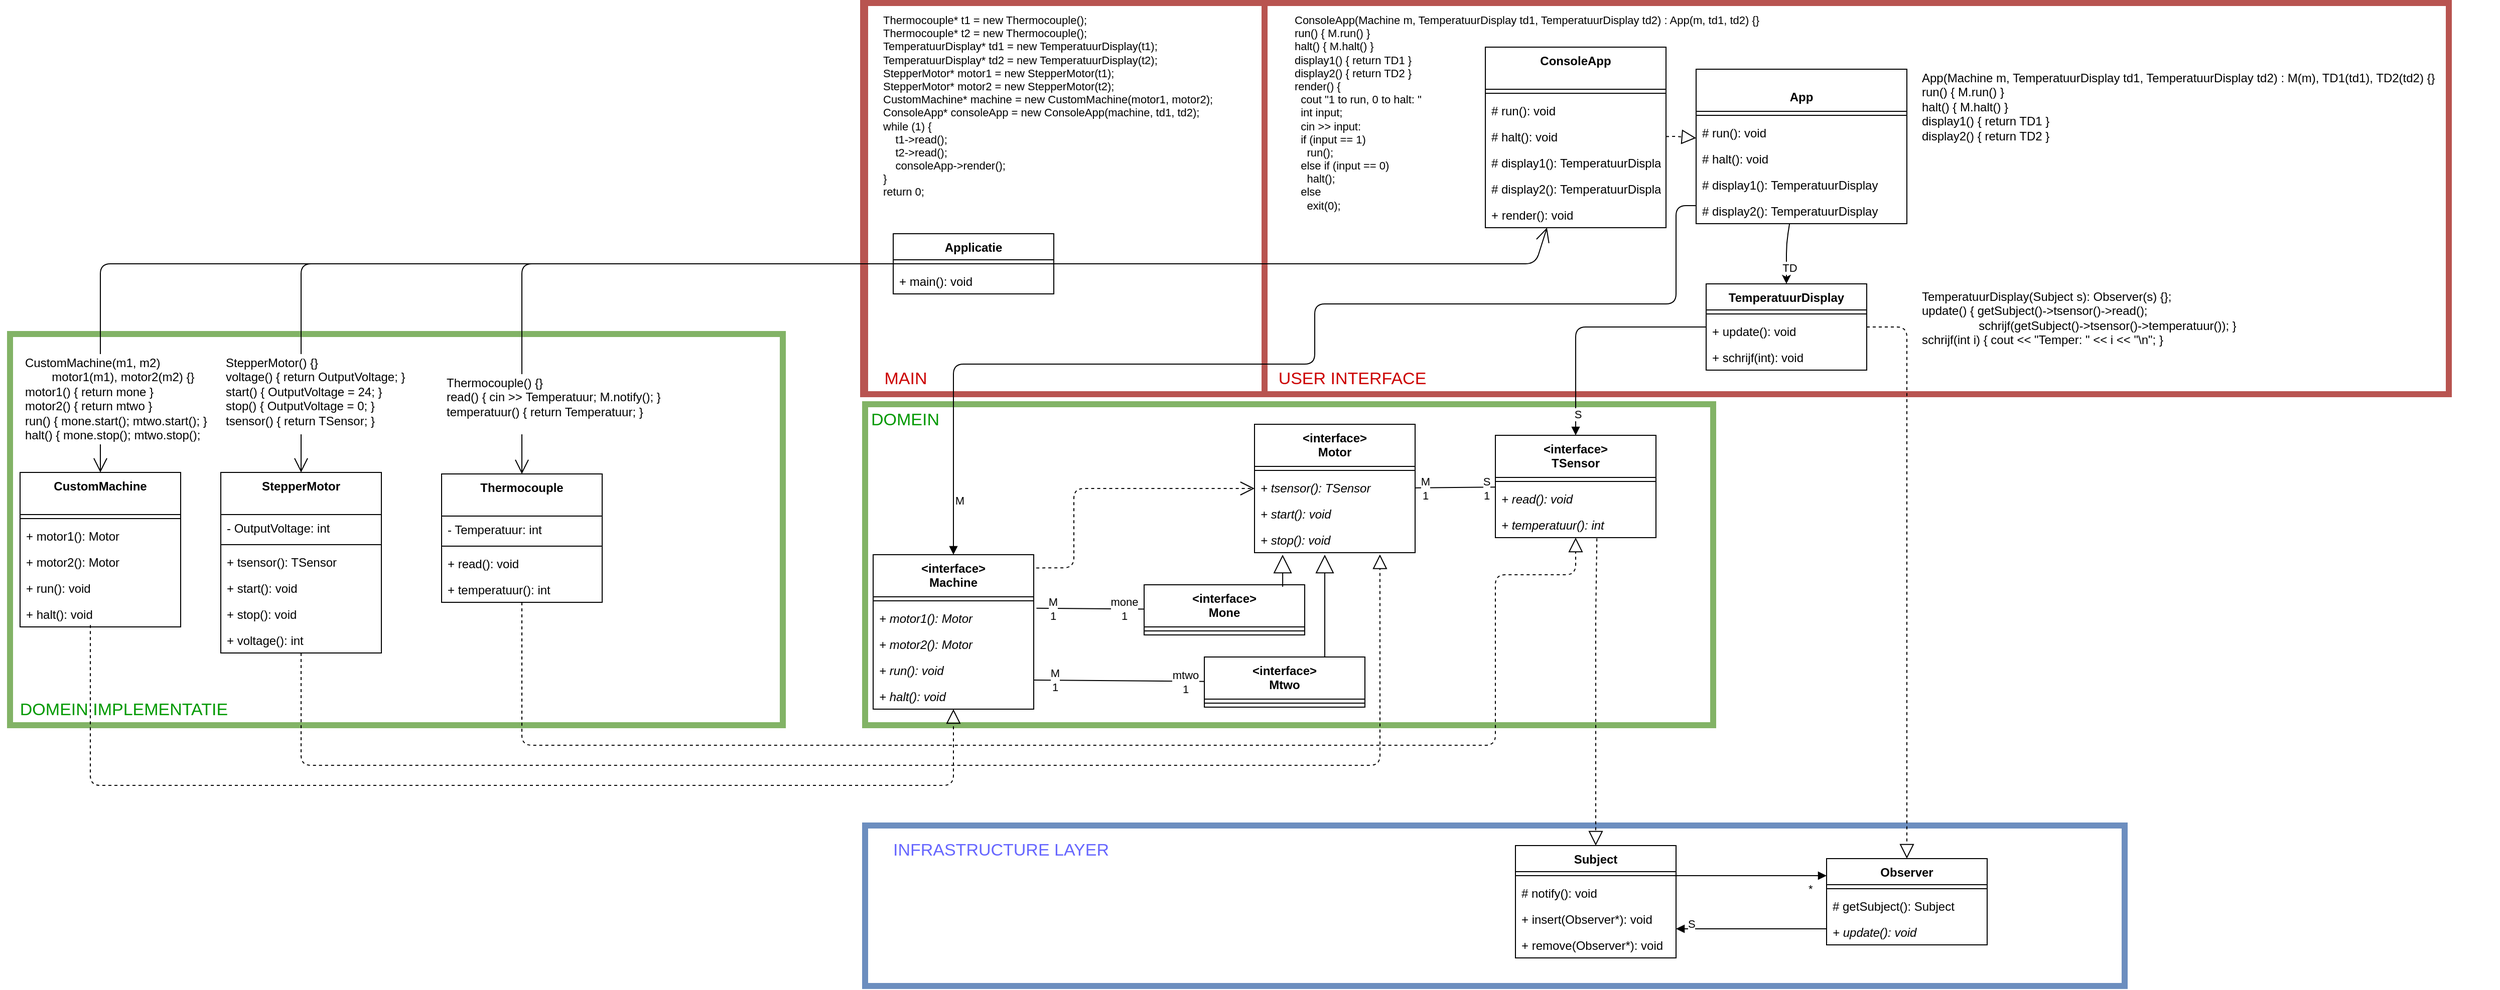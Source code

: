 <mxfile>
    <diagram id="c66UH4cIgb8N5KDXpZrv" name="Page-1">
        <mxGraphModel dx="3672" dy="1966" grid="1" gridSize="10" guides="1" tooltips="1" connect="1" arrows="1" fold="1" page="1" pageScale="1" pageWidth="850" pageHeight="1100" math="0" shadow="0">
            <root>
                <mxCell id="0"/>
                <mxCell id="1" parent="0"/>
                <mxCell id="72" value="" style="rounded=0;whiteSpace=wrap;html=1;startSize=42;strokeWidth=6;strokeColor=none;" parent="1" vertex="1">
                    <mxGeometry x="-860" y="-100" width="2440" height="980" as="geometry"/>
                </mxCell>
                <mxCell id="71" value="" style="rounded=0;whiteSpace=wrap;html=1;startSize=42;fillColor=none;strokeColor=#b85450;strokeWidth=6;" parent="1" vertex="1">
                    <mxGeometry x="2" y="-100" width="1578" height="390" as="geometry"/>
                </mxCell>
                <mxCell id="179" value="" style="rounded=0;whiteSpace=wrap;html=1;startSize=42;fillColor=none;strokeColor=#b85450;strokeWidth=6;" parent="1" vertex="1">
                    <mxGeometry y="-100" width="400" height="390" as="geometry"/>
                </mxCell>
                <mxCell id="161" value="&lt;p style=&quot;font-size: 11px&quot;&gt;&lt;font style=&quot;font-size: 11px&quot;&gt;ConsoleApp(Machine m, TemperatuurDisplay td1, TemperatuurDisplay td2) : App(m, td1, td2) {}&lt;br&gt;&lt;/font&gt;&lt;font style=&quot;font-size: 11px&quot;&gt;run() { M.run() }&lt;br&gt;&lt;/font&gt;&lt;font style=&quot;font-size: 11px&quot;&gt;halt() { M.halt() }&lt;br&gt;&lt;/font&gt;&lt;font style=&quot;font-size: 11px&quot;&gt;display1() { return TD1 }&lt;br&gt;&lt;/font&gt;&lt;font style=&quot;font-size: 11px&quot;&gt;display2() { return TD2 }&lt;br&gt;&lt;/font&gt;&lt;font style=&quot;font-size: 11px&quot;&gt;render() {&lt;br&gt;&lt;/font&gt;&lt;font style=&quot;font-size: 11px&quot;&gt;&amp;nbsp; cout &quot;1 to run, 0 to halt: &quot;&lt;br&gt;&lt;/font&gt;&lt;font style=&quot;font-size: 11px&quot;&gt;&amp;nbsp; int input;&lt;br&gt;&lt;/font&gt;&lt;font style=&quot;font-size: 11px&quot;&gt;&amp;nbsp; cin &amp;gt;&amp;gt; input:&lt;/font&gt;&lt;br&gt;&lt;font style=&quot;font-size: 11px&quot;&gt;&amp;nbsp; if (input == 1)&lt;/font&gt;&lt;br&gt;&lt;font style=&quot;font-size: 11px&quot;&gt;&amp;nbsp; &amp;nbsp; run();&lt;/font&gt;&lt;br&gt;&lt;font style=&quot;font-size: 11px&quot;&gt;&amp;nbsp; else if (input == 0)&lt;/font&gt;&lt;br&gt;&lt;font style=&quot;font-size: 11px&quot;&gt;&amp;nbsp; &amp;nbsp; halt();&lt;/font&gt;&lt;br&gt;&lt;font style=&quot;font-size: 11px&quot;&gt;&amp;nbsp; else&lt;/font&gt;&lt;br&gt;&lt;font style=&quot;font-size: 11px&quot;&gt;&amp;nbsp; &amp;nbsp; exit(0);&lt;/font&gt;&lt;/p&gt;&lt;p style=&quot;font-size: 11px&quot;&gt;&lt;font style=&quot;font-size: 11px&quot;&gt;&lt;br&gt;&lt;/font&gt;&lt;/p&gt;" style="text;html=1;strokeColor=none;fillColor=none;spacing=5;spacingTop=-20;whiteSpace=wrap;overflow=hidden;rounded=0;startSize=42;align=left;" parent="1" vertex="1">
                    <mxGeometry x="425" y="-90" width="570" height="244" as="geometry"/>
                </mxCell>
                <mxCell id="69" value="" style="rounded=0;whiteSpace=wrap;html=1;startSize=42;fillColor=none;strokeColor=#6c8ebf;strokeWidth=6;" parent="1" vertex="1">
                    <mxGeometry x="2" y="720" width="1255" height="160" as="geometry"/>
                </mxCell>
                <mxCell id="70" value="" style="rounded=0;whiteSpace=wrap;html=1;startSize=42;fillColor=none;strokeColor=#82b366;strokeWidth=6;" parent="1" vertex="1">
                    <mxGeometry x="2" y="300" width="845" height="320" as="geometry"/>
                </mxCell>
                <mxCell id="2" value="&lt;interface&gt;&#10;Motor" style="swimlane;fontStyle=1;align=center;verticalAlign=top;childLayout=stackLayout;horizontal=1;startSize=42;horizontalStack=0;resizeParent=1;resizeParentMax=0;resizeLast=0;collapsible=1;marginBottom=0;" parent="1" vertex="1">
                    <mxGeometry x="390" y="320" width="160" height="128" as="geometry"/>
                </mxCell>
                <mxCell id="4" value="" style="line;strokeWidth=1;fillColor=none;align=left;verticalAlign=middle;spacingTop=-1;spacingLeft=3;spacingRight=3;rotatable=0;labelPosition=right;points=[];portConstraint=eastwest;" parent="2" vertex="1">
                    <mxGeometry y="42" width="160" height="8" as="geometry"/>
                </mxCell>
                <mxCell id="5" value="+ tsensor(): TSensor" style="text;strokeColor=none;fillColor=none;align=left;verticalAlign=top;spacingLeft=4;spacingRight=4;overflow=hidden;rotatable=0;points=[[0,0.5],[1,0.5]];portConstraint=eastwest;fontStyle=2" parent="2" vertex="1">
                    <mxGeometry y="50" width="160" height="26" as="geometry"/>
                </mxCell>
                <mxCell id="7" value="+ start(): void" style="text;strokeColor=none;fillColor=none;align=left;verticalAlign=top;spacingLeft=4;spacingRight=4;overflow=hidden;rotatable=0;points=[[0,0.5],[1,0.5]];portConstraint=eastwest;fontStyle=2" parent="2" vertex="1">
                    <mxGeometry y="76" width="160" height="26" as="geometry"/>
                </mxCell>
                <mxCell id="8" value="+ stop(): void" style="text;strokeColor=none;fillColor=none;align=left;verticalAlign=top;spacingLeft=4;spacingRight=4;overflow=hidden;rotatable=0;points=[[0,0.5],[1,0.5]];portConstraint=eastwest;fontStyle=2" parent="2" vertex="1">
                    <mxGeometry y="102" width="160" height="26" as="geometry"/>
                </mxCell>
                <mxCell id="10" value="&lt;interface&gt;&#10;Mone" style="swimlane;fontStyle=1;align=center;verticalAlign=top;childLayout=stackLayout;horizontal=1;startSize=42;horizontalStack=0;resizeParent=1;resizeParentMax=0;resizeLast=0;collapsible=1;marginBottom=0;" parent="1" vertex="1">
                    <mxGeometry x="280" y="480" width="160" height="50" as="geometry"/>
                </mxCell>
                <mxCell id="11" value="" style="line;strokeWidth=1;fillColor=none;align=left;verticalAlign=middle;spacingTop=-1;spacingLeft=3;spacingRight=3;rotatable=0;labelPosition=right;points=[];portConstraint=eastwest;" parent="10" vertex="1">
                    <mxGeometry y="42" width="160" height="8" as="geometry"/>
                </mxCell>
                <mxCell id="15" value="&lt;interface&gt;&#10;Mtwo" style="swimlane;fontStyle=1;align=center;verticalAlign=top;childLayout=stackLayout;horizontal=1;startSize=42;horizontalStack=0;resizeParent=1;resizeParentMax=0;resizeLast=0;collapsible=1;marginBottom=0;" parent="1" vertex="1">
                    <mxGeometry x="340" y="552" width="160" height="50" as="geometry"/>
                </mxCell>
                <mxCell id="16" value="" style="line;strokeWidth=1;fillColor=none;align=left;verticalAlign=middle;spacingTop=-1;spacingLeft=3;spacingRight=3;rotatable=0;labelPosition=right;points=[];portConstraint=eastwest;" parent="15" vertex="1">
                    <mxGeometry y="42" width="160" height="8" as="geometry"/>
                </mxCell>
                <mxCell id="20" value="" style="endArrow=block;endSize=16;endFill=0;html=1;exitX=0.863;exitY=0.04;exitDx=0;exitDy=0;exitPerimeter=0;" parent="1" source="10" edge="1">
                    <mxGeometry width="160" relative="1" as="geometry">
                        <mxPoint x="100" y="630" as="sourcePoint"/>
                        <mxPoint x="418" y="450" as="targetPoint"/>
                    </mxGeometry>
                </mxCell>
                <mxCell id="21" value="" style="endArrow=block;endSize=16;endFill=0;html=1;exitX=0.75;exitY=0;exitDx=0;exitDy=0;" parent="1" source="15" edge="1">
                    <mxGeometry width="160" relative="1" as="geometry">
                        <mxPoint x="349.569" y="490" as="sourcePoint"/>
                        <mxPoint x="460" y="450" as="targetPoint"/>
                    </mxGeometry>
                </mxCell>
                <mxCell id="27" value="&lt;interface&gt;&#10;Machine" style="swimlane;fontStyle=1;align=center;verticalAlign=top;childLayout=stackLayout;horizontal=1;startSize=42;horizontalStack=0;resizeParent=1;resizeParentMax=0;resizeLast=0;collapsible=1;marginBottom=0;" parent="1" vertex="1">
                    <mxGeometry x="10" y="450" width="160" height="154" as="geometry"/>
                </mxCell>
                <mxCell id="28" value="" style="line;strokeWidth=1;fillColor=none;align=left;verticalAlign=middle;spacingTop=-1;spacingLeft=3;spacingRight=3;rotatable=0;labelPosition=right;points=[];portConstraint=eastwest;" parent="27" vertex="1">
                    <mxGeometry y="42" width="160" height="8" as="geometry"/>
                </mxCell>
                <mxCell id="29" value="+ motor1(): Motor" style="text;strokeColor=none;fillColor=none;align=left;verticalAlign=top;spacingLeft=4;spacingRight=4;overflow=hidden;rotatable=0;points=[[0,0.5],[1,0.5]];portConstraint=eastwest;fontStyle=2" parent="27" vertex="1">
                    <mxGeometry y="50" width="160" height="26" as="geometry"/>
                </mxCell>
                <mxCell id="30" value="+ motor2(): Motor" style="text;strokeColor=none;fillColor=none;align=left;verticalAlign=top;spacingLeft=4;spacingRight=4;overflow=hidden;rotatable=0;points=[[0,0.5],[1,0.5]];portConstraint=eastwest;fontStyle=2" parent="27" vertex="1">
                    <mxGeometry y="76" width="160" height="26" as="geometry"/>
                </mxCell>
                <mxCell id="32" value="+ run(): void" style="text;strokeColor=none;fillColor=none;align=left;verticalAlign=top;spacingLeft=4;spacingRight=4;overflow=hidden;rotatable=0;points=[[0,0.5],[1,0.5]];portConstraint=eastwest;fontStyle=2" parent="27" vertex="1">
                    <mxGeometry y="102" width="160" height="26" as="geometry"/>
                </mxCell>
                <mxCell id="31" value="+ halt(): void" style="text;strokeColor=none;fillColor=none;align=left;verticalAlign=top;spacingLeft=4;spacingRight=4;overflow=hidden;rotatable=0;points=[[0,0.5],[1,0.5]];portConstraint=eastwest;fontStyle=2" parent="27" vertex="1">
                    <mxGeometry y="128" width="160" height="26" as="geometry"/>
                </mxCell>
                <mxCell id="33" value="&lt;interface&gt;&#10;TSensor" style="swimlane;fontStyle=1;align=center;verticalAlign=top;childLayout=stackLayout;horizontal=1;startSize=42;horizontalStack=0;resizeParent=1;resizeParentMax=0;resizeLast=0;collapsible=1;marginBottom=0;" parent="1" vertex="1">
                    <mxGeometry x="630" y="331" width="160" height="102" as="geometry"/>
                </mxCell>
                <mxCell id="34" value="" style="line;strokeWidth=1;fillColor=none;align=left;verticalAlign=middle;spacingTop=-1;spacingLeft=3;spacingRight=3;rotatable=0;labelPosition=right;points=[];portConstraint=eastwest;" parent="33" vertex="1">
                    <mxGeometry y="42" width="160" height="8" as="geometry"/>
                </mxCell>
                <mxCell id="35" value="+ read(): void" style="text;strokeColor=none;fillColor=none;align=left;verticalAlign=top;spacingLeft=4;spacingRight=4;overflow=hidden;rotatable=0;points=[[0,0.5],[1,0.5]];portConstraint=eastwest;fontStyle=2" parent="33" vertex="1">
                    <mxGeometry y="50" width="160" height="26" as="geometry"/>
                </mxCell>
                <mxCell id="36" value="+ temperatuur(): int" style="text;strokeColor=none;fillColor=none;align=left;verticalAlign=top;spacingLeft=4;spacingRight=4;overflow=hidden;rotatable=0;points=[[0,0.5],[1,0.5]];portConstraint=eastwest;fontStyle=2" parent="33" vertex="1">
                    <mxGeometry y="76" width="160" height="26" as="geometry"/>
                </mxCell>
                <mxCell id="39" value="" style="endArrow=open;endSize=12;dashed=1;html=1;exitX=1.016;exitY=0.086;exitDx=0;exitDy=0;exitPerimeter=0;" parent="1" source="27" target="2" edge="1">
                    <mxGeometry width="160" relative="1" as="geometry">
                        <mxPoint x="-20" y="710" as="sourcePoint"/>
                        <mxPoint x="140" y="710" as="targetPoint"/>
                        <Array as="points">
                            <mxPoint x="210" y="463"/>
                            <mxPoint x="210" y="384"/>
                            <mxPoint x="300" y="384"/>
                        </Array>
                    </mxGeometry>
                </mxCell>
                <mxCell id="45" value="" style="endArrow=none;html=1;startSize=42;entryX=1.017;entryY=0.129;entryDx=0;entryDy=0;entryPerimeter=0;" parent="1" source="10" target="29" edge="1">
                    <mxGeometry width="50" height="50" relative="1" as="geometry">
                        <mxPoint x="220" y="770" as="sourcePoint"/>
                        <mxPoint x="270" y="720" as="targetPoint"/>
                    </mxGeometry>
                </mxCell>
                <mxCell id="50" value="M&lt;br&gt;1" style="edgeLabel;html=1;align=center;verticalAlign=middle;resizable=0;points=[];" parent="45" vertex="1" connectable="0">
                    <mxGeometry x="0.695" relative="1" as="geometry">
                        <mxPoint as="offset"/>
                    </mxGeometry>
                </mxCell>
                <mxCell id="51" value="mone&lt;br&gt;1" style="edgeLabel;html=1;align=center;verticalAlign=middle;resizable=0;points=[];" parent="45" vertex="1" connectable="0">
                    <mxGeometry x="-0.835" relative="1" as="geometry">
                        <mxPoint x="-11" as="offset"/>
                    </mxGeometry>
                </mxCell>
                <mxCell id="47" value="" style="endArrow=none;html=1;startSize=42;entryX=1.001;entryY=0.885;entryDx=0;entryDy=0;entryPerimeter=0;" parent="1" source="15" target="32" edge="1">
                    <mxGeometry width="50" height="50" relative="1" as="geometry">
                        <mxPoint x="280" y="580.003" as="sourcePoint"/>
                        <mxPoint x="200" y="587.337" as="targetPoint"/>
                    </mxGeometry>
                </mxCell>
                <mxCell id="48" value="M&lt;br&gt;1" style="edgeLabel;html=1;align=center;verticalAlign=middle;resizable=0;points=[];" parent="47" vertex="1" connectable="0">
                    <mxGeometry x="0.76" y="2" relative="1" as="geometry">
                        <mxPoint y="-2" as="offset"/>
                    </mxGeometry>
                </mxCell>
                <mxCell id="49" value="mtwo&lt;br&gt;1" style="edgeLabel;html=1;align=center;verticalAlign=middle;resizable=0;points=[];" parent="47" vertex="1" connectable="0">
                    <mxGeometry x="-0.779" y="1" relative="1" as="geometry">
                        <mxPoint as="offset"/>
                    </mxGeometry>
                </mxCell>
                <mxCell id="52" value="" style="endArrow=none;html=1;startSize=42;" parent="1" source="33" target="2" edge="1">
                    <mxGeometry width="50" height="50" relative="1" as="geometry">
                        <mxPoint x="779.84" y="527.729" as="sourcePoint"/>
                        <mxPoint x="560.0" y="526.27" as="targetPoint"/>
                    </mxGeometry>
                </mxCell>
                <mxCell id="53" value="M&lt;br&gt;1" style="edgeLabel;html=1;align=center;verticalAlign=middle;resizable=0;points=[];" parent="52" vertex="1" connectable="0">
                    <mxGeometry x="0.76" y="2" relative="1" as="geometry">
                        <mxPoint y="-2" as="offset"/>
                    </mxGeometry>
                </mxCell>
                <mxCell id="54" value="S&lt;br&gt;1" style="edgeLabel;html=1;align=center;verticalAlign=middle;resizable=0;points=[];" parent="52" vertex="1" connectable="0">
                    <mxGeometry x="-0.779" y="1" relative="1" as="geometry">
                        <mxPoint as="offset"/>
                    </mxGeometry>
                </mxCell>
                <mxCell id="55" value="Observer" style="swimlane;fontStyle=1;align=center;verticalAlign=top;childLayout=stackLayout;horizontal=1;startSize=26;horizontalStack=0;resizeParent=1;resizeParentMax=0;resizeLast=0;collapsible=1;marginBottom=0;" parent="1" vertex="1">
                    <mxGeometry x="960" y="753" width="160" height="86" as="geometry"/>
                </mxCell>
                <mxCell id="56" value="" style="line;strokeWidth=1;fillColor=none;align=left;verticalAlign=middle;spacingTop=-1;spacingLeft=3;spacingRight=3;rotatable=0;labelPosition=right;points=[];portConstraint=eastwest;" parent="55" vertex="1">
                    <mxGeometry y="26" width="160" height="8" as="geometry"/>
                </mxCell>
                <mxCell id="57" value="# getSubject(): Subject" style="text;strokeColor=none;fillColor=none;align=left;verticalAlign=top;spacingLeft=4;spacingRight=4;overflow=hidden;rotatable=0;points=[[0,0.5],[1,0.5]];portConstraint=eastwest;" parent="55" vertex="1">
                    <mxGeometry y="34" width="160" height="26" as="geometry"/>
                </mxCell>
                <mxCell id="58" value="+ update(): void" style="text;strokeColor=none;fillColor=none;align=left;verticalAlign=top;spacingLeft=4;spacingRight=4;overflow=hidden;rotatable=0;points=[[0,0.5],[1,0.5]];portConstraint=eastwest;fontStyle=2" parent="55" vertex="1">
                    <mxGeometry y="60" width="160" height="26" as="geometry"/>
                </mxCell>
                <mxCell id="60" value="Subject" style="swimlane;fontStyle=1;align=center;verticalAlign=top;childLayout=stackLayout;horizontal=1;startSize=26;horizontalStack=0;resizeParent=1;resizeParentMax=0;resizeLast=0;collapsible=1;marginBottom=0;" parent="1" vertex="1">
                    <mxGeometry x="650" y="740" width="160" height="112" as="geometry"/>
                </mxCell>
                <mxCell id="61" value="" style="line;strokeWidth=1;fillColor=none;align=left;verticalAlign=middle;spacingTop=-1;spacingLeft=3;spacingRight=3;rotatable=0;labelPosition=right;points=[];portConstraint=eastwest;" parent="60" vertex="1">
                    <mxGeometry y="26" width="160" height="8" as="geometry"/>
                </mxCell>
                <mxCell id="62" value="# notify(): void" style="text;strokeColor=none;fillColor=none;align=left;verticalAlign=top;spacingLeft=4;spacingRight=4;overflow=hidden;rotatable=0;points=[[0,0.5],[1,0.5]];portConstraint=eastwest;" parent="60" vertex="1">
                    <mxGeometry y="34" width="160" height="26" as="geometry"/>
                </mxCell>
                <mxCell id="63" value="+ insert(Observer*): void" style="text;strokeColor=none;fillColor=none;align=left;verticalAlign=top;spacingLeft=4;spacingRight=4;overflow=hidden;rotatable=0;points=[[0,0.5],[1,0.5]];portConstraint=eastwest;" parent="60" vertex="1">
                    <mxGeometry y="60" width="160" height="26" as="geometry"/>
                </mxCell>
                <mxCell id="64" value="+ remove(Observer*): void" style="text;strokeColor=none;fillColor=none;align=left;verticalAlign=top;spacingLeft=4;spacingRight=4;overflow=hidden;rotatable=0;points=[[0,0.5],[1,0.5]];portConstraint=eastwest;" parent="60" vertex="1">
                    <mxGeometry y="86" width="160" height="26" as="geometry"/>
                </mxCell>
                <mxCell id="65" value="*" style="endArrow=block;endFill=1;html=1;edgeStyle=orthogonalEdgeStyle;align=left;verticalAlign=top;startSize=42;" parent="1" edge="1">
                    <mxGeometry x="0.733" relative="1" as="geometry">
                        <mxPoint x="810" y="770" as="sourcePoint"/>
                        <mxPoint x="960" y="770" as="targetPoint"/>
                        <mxPoint as="offset"/>
                    </mxGeometry>
                </mxCell>
                <mxCell id="67" value="" style="endArrow=block;endFill=1;html=1;edgeStyle=orthogonalEdgeStyle;align=left;verticalAlign=top;startSize=42;" parent="1" edge="1">
                    <mxGeometry x="-0.6" relative="1" as="geometry">
                        <mxPoint x="960" y="823" as="sourcePoint"/>
                        <mxPoint x="810" y="823" as="targetPoint"/>
                        <mxPoint as="offset"/>
                    </mxGeometry>
                </mxCell>
                <mxCell id="68" value="S" style="edgeLabel;resizable=0;html=1;align=left;verticalAlign=bottom;startSize=42;" parent="67" connectable="0" vertex="1">
                    <mxGeometry x="-1" relative="1" as="geometry">
                        <mxPoint x="-140" y="3" as="offset"/>
                    </mxGeometry>
                </mxCell>
                <mxCell id="76" value="" style="endArrow=block;dashed=1;endFill=0;endSize=12;html=1;exitX=0.632;exitY=1.028;exitDx=0;exitDy=0;exitPerimeter=0;" parent="1" source="36" target="60" edge="1">
                    <mxGeometry width="160" relative="1" as="geometry">
                        <mxPoint x="360" y="830" as="sourcePoint"/>
                        <mxPoint x="520" y="830" as="targetPoint"/>
                        <Array as="points">
                            <mxPoint x="730" y="510"/>
                        </Array>
                    </mxGeometry>
                </mxCell>
                <mxCell id="77" value="TemperatuurDisplay" style="swimlane;fontStyle=1;align=center;verticalAlign=top;childLayout=stackLayout;horizontal=1;startSize=26;horizontalStack=0;resizeParent=1;resizeParentMax=0;resizeLast=0;collapsible=1;marginBottom=0;" parent="1" vertex="1">
                    <mxGeometry x="840" y="180" width="160" height="86" as="geometry"/>
                </mxCell>
                <mxCell id="78" value="" style="line;strokeWidth=1;fillColor=none;align=left;verticalAlign=middle;spacingTop=-1;spacingLeft=3;spacingRight=3;rotatable=0;labelPosition=right;points=[];portConstraint=eastwest;" parent="77" vertex="1">
                    <mxGeometry y="26" width="160" height="8" as="geometry"/>
                </mxCell>
                <mxCell id="79" value="+ update(): void" style="text;strokeColor=none;fillColor=none;align=left;verticalAlign=top;spacingLeft=4;spacingRight=4;overflow=hidden;rotatable=0;points=[[0,0.5],[1,0.5]];portConstraint=eastwest;" parent="77" vertex="1">
                    <mxGeometry y="34" width="160" height="26" as="geometry"/>
                </mxCell>
                <mxCell id="80" value="+ schrijf(int): void" style="text;strokeColor=none;fillColor=none;align=left;verticalAlign=top;spacingLeft=4;spacingRight=4;overflow=hidden;rotatable=0;points=[[0,0.5],[1,0.5]];portConstraint=eastwest;" parent="77" vertex="1">
                    <mxGeometry y="60" width="160" height="26" as="geometry"/>
                </mxCell>
                <mxCell id="82" value="" style="endArrow=block;dashed=1;endFill=0;endSize=12;html=1;" parent="1" source="77" target="55" edge="1">
                    <mxGeometry width="160" relative="1" as="geometry">
                        <mxPoint x="524.121" y="442" as="sourcePoint"/>
                        <mxPoint x="695.879" y="660" as="targetPoint"/>
                        <Array as="points">
                            <mxPoint x="1040" y="223"/>
                        </Array>
                    </mxGeometry>
                </mxCell>
                <mxCell id="83" value="" style="endArrow=block;endFill=1;html=1;edgeStyle=orthogonalEdgeStyle;align=left;verticalAlign=top;startSize=42;" parent="1" source="77" target="33" edge="1">
                    <mxGeometry x="-0.6" relative="1" as="geometry">
                        <mxPoint x="970" y="743.0" as="sourcePoint"/>
                        <mxPoint x="820" y="743.0" as="targetPoint"/>
                        <mxPoint as="offset"/>
                    </mxGeometry>
                </mxCell>
                <mxCell id="182" value="S" style="edgeLabel;html=1;align=center;verticalAlign=middle;resizable=0;points=[];" vertex="1" connectable="0" parent="83">
                    <mxGeometry x="0.824" y="2" relative="1" as="geometry">
                        <mxPoint as="offset"/>
                    </mxGeometry>
                </mxCell>
                <mxCell id="86" value="&#10;App" style="swimlane;fontStyle=1;align=center;verticalAlign=top;childLayout=stackLayout;horizontal=1;startSize=42;horizontalStack=0;resizeParent=1;resizeParentMax=0;resizeLast=0;collapsible=1;marginBottom=0;" parent="1" vertex="1">
                    <mxGeometry x="830" y="-34" width="210" height="154" as="geometry"/>
                </mxCell>
                <mxCell id="87" value="" style="line;strokeWidth=1;fillColor=none;align=left;verticalAlign=middle;spacingTop=-1;spacingLeft=3;spacingRight=3;rotatable=0;labelPosition=right;points=[];portConstraint=eastwest;" parent="86" vertex="1">
                    <mxGeometry y="42" width="210" height="8" as="geometry"/>
                </mxCell>
                <mxCell id="88" value="# run(): void" style="text;strokeColor=none;fillColor=none;align=left;verticalAlign=top;spacingLeft=4;spacingRight=4;overflow=hidden;rotatable=0;points=[[0,0.5],[1,0.5]];portConstraint=eastwest;fontStyle=0" parent="86" vertex="1">
                    <mxGeometry y="50" width="210" height="26" as="geometry"/>
                </mxCell>
                <mxCell id="89" value="# halt(): void" style="text;strokeColor=none;fillColor=none;align=left;verticalAlign=top;spacingLeft=4;spacingRight=4;overflow=hidden;rotatable=0;points=[[0,0.5],[1,0.5]];portConstraint=eastwest;fontStyle=0" parent="86" vertex="1">
                    <mxGeometry y="76" width="210" height="26" as="geometry"/>
                </mxCell>
                <mxCell id="147" value="# display1(): TemperatuurDisplay" style="text;strokeColor=none;fillColor=none;align=left;verticalAlign=top;spacingLeft=4;spacingRight=4;overflow=hidden;rotatable=0;points=[[0,0.5],[1,0.5]];portConstraint=eastwest;fontStyle=0" parent="86" vertex="1">
                    <mxGeometry y="102" width="210" height="26" as="geometry"/>
                </mxCell>
                <mxCell id="150" value="# display2(): TemperatuurDisplay" style="text;strokeColor=none;fillColor=none;align=left;verticalAlign=top;spacingLeft=4;spacingRight=4;overflow=hidden;rotatable=0;points=[[0,0.5],[1,0.5]];portConstraint=eastwest;fontStyle=0" parent="86" vertex="1">
                    <mxGeometry y="128" width="210" height="26" as="geometry"/>
                </mxCell>
                <mxCell id="90" value="" style="rounded=0;whiteSpace=wrap;html=1;startSize=42;fillColor=none;strokeColor=#82b366;strokeWidth=6;" parent="1" vertex="1">
                    <mxGeometry x="-850" y="230" width="770" height="390" as="geometry"/>
                </mxCell>
                <mxCell id="91" value="CustomMachine" style="swimlane;fontStyle=1;align=center;verticalAlign=top;childLayout=stackLayout;horizontal=1;startSize=42;horizontalStack=0;resizeParent=1;resizeParentMax=0;resizeLast=0;collapsible=1;marginBottom=0;" parent="1" vertex="1">
                    <mxGeometry x="-840" y="368" width="160" height="154" as="geometry"/>
                </mxCell>
                <mxCell id="92" value="" style="line;strokeWidth=1;fillColor=none;align=left;verticalAlign=middle;spacingTop=-1;spacingLeft=3;spacingRight=3;rotatable=0;labelPosition=right;points=[];portConstraint=eastwest;" parent="91" vertex="1">
                    <mxGeometry y="42" width="160" height="8" as="geometry"/>
                </mxCell>
                <mxCell id="93" value="+ motor1(): Motor" style="text;strokeColor=none;fillColor=none;align=left;verticalAlign=top;spacingLeft=4;spacingRight=4;overflow=hidden;rotatable=0;points=[[0,0.5],[1,0.5]];portConstraint=eastwest;" parent="91" vertex="1">
                    <mxGeometry y="50" width="160" height="26" as="geometry"/>
                </mxCell>
                <mxCell id="94" value="+ motor2(): Motor" style="text;strokeColor=none;fillColor=none;align=left;verticalAlign=top;spacingLeft=4;spacingRight=4;overflow=hidden;rotatable=0;points=[[0,0.5],[1,0.5]];portConstraint=eastwest;" parent="91" vertex="1">
                    <mxGeometry y="76" width="160" height="26" as="geometry"/>
                </mxCell>
                <mxCell id="95" value="+ run(): void" style="text;strokeColor=none;fillColor=none;align=left;verticalAlign=top;spacingLeft=4;spacingRight=4;overflow=hidden;rotatable=0;points=[[0,0.5],[1,0.5]];portConstraint=eastwest;" parent="91" vertex="1">
                    <mxGeometry y="102" width="160" height="26" as="geometry"/>
                </mxCell>
                <mxCell id="96" value="+ halt(): void" style="text;strokeColor=none;fillColor=none;align=left;verticalAlign=top;spacingLeft=4;spacingRight=4;overflow=hidden;rotatable=0;points=[[0,0.5],[1,0.5]];portConstraint=eastwest;" parent="91" vertex="1">
                    <mxGeometry y="128" width="160" height="26" as="geometry"/>
                </mxCell>
                <mxCell id="105" value="StepperMotor" style="swimlane;fontStyle=1;align=center;verticalAlign=top;childLayout=stackLayout;horizontal=1;startSize=42;horizontalStack=0;resizeParent=1;resizeParentMax=0;resizeLast=0;collapsible=1;marginBottom=0;" parent="1" vertex="1">
                    <mxGeometry x="-640" y="368" width="160" height="180" as="geometry"/>
                </mxCell>
                <mxCell id="111" value="- OutputVoltage: int" style="text;strokeColor=none;fillColor=none;align=left;verticalAlign=top;spacingLeft=4;spacingRight=4;overflow=hidden;rotatable=0;points=[[0,0.5],[1,0.5]];portConstraint=eastwest;" parent="105" vertex="1">
                    <mxGeometry y="42" width="160" height="26" as="geometry"/>
                </mxCell>
                <mxCell id="106" value="" style="line;strokeWidth=1;fillColor=none;align=left;verticalAlign=middle;spacingTop=-1;spacingLeft=3;spacingRight=3;rotatable=0;labelPosition=right;points=[];portConstraint=eastwest;" parent="105" vertex="1">
                    <mxGeometry y="68" width="160" height="8" as="geometry"/>
                </mxCell>
                <mxCell id="107" value="+ tsensor(): TSensor" style="text;strokeColor=none;fillColor=none;align=left;verticalAlign=top;spacingLeft=4;spacingRight=4;overflow=hidden;rotatable=0;points=[[0,0.5],[1,0.5]];portConstraint=eastwest;" parent="105" vertex="1">
                    <mxGeometry y="76" width="160" height="26" as="geometry"/>
                </mxCell>
                <mxCell id="108" value="+ start(): void" style="text;strokeColor=none;fillColor=none;align=left;verticalAlign=top;spacingLeft=4;spacingRight=4;overflow=hidden;rotatable=0;points=[[0,0.5],[1,0.5]];portConstraint=eastwest;" parent="105" vertex="1">
                    <mxGeometry y="102" width="160" height="26" as="geometry"/>
                </mxCell>
                <mxCell id="109" value="+ stop(): void" style="text;strokeColor=none;fillColor=none;align=left;verticalAlign=top;spacingLeft=4;spacingRight=4;overflow=hidden;rotatable=0;points=[[0,0.5],[1,0.5]];portConstraint=eastwest;" parent="105" vertex="1">
                    <mxGeometry y="128" width="160" height="26" as="geometry"/>
                </mxCell>
                <mxCell id="113" value="+ voltage(): int" style="text;strokeColor=none;fillColor=none;align=left;verticalAlign=top;spacingLeft=4;spacingRight=4;overflow=hidden;rotatable=0;points=[[0,0.5],[1,0.5]];portConstraint=eastwest;" parent="105" vertex="1">
                    <mxGeometry y="154" width="160" height="26" as="geometry"/>
                </mxCell>
                <mxCell id="121" value="Thermocouple" style="swimlane;fontStyle=1;align=center;verticalAlign=top;childLayout=stackLayout;horizontal=1;startSize=42;horizontalStack=0;resizeParent=1;resizeParentMax=0;resizeLast=0;collapsible=1;marginBottom=0;" parent="1" vertex="1">
                    <mxGeometry x="-420" y="369.5" width="160" height="128" as="geometry"/>
                </mxCell>
                <mxCell id="125" value="- Temperatuur: int" style="text;strokeColor=none;fillColor=none;align=left;verticalAlign=top;spacingLeft=4;spacingRight=4;overflow=hidden;rotatable=0;points=[[0,0.5],[1,0.5]];portConstraint=eastwest;" parent="121" vertex="1">
                    <mxGeometry y="42" width="160" height="26" as="geometry"/>
                </mxCell>
                <mxCell id="122" value="" style="line;strokeWidth=1;fillColor=none;align=left;verticalAlign=middle;spacingTop=-1;spacingLeft=3;spacingRight=3;rotatable=0;labelPosition=right;points=[];portConstraint=eastwest;" parent="121" vertex="1">
                    <mxGeometry y="68" width="160" height="8" as="geometry"/>
                </mxCell>
                <mxCell id="123" value="+ read(): void" style="text;strokeColor=none;fillColor=none;align=left;verticalAlign=top;spacingLeft=4;spacingRight=4;overflow=hidden;rotatable=0;points=[[0,0.5],[1,0.5]];portConstraint=eastwest;" parent="121" vertex="1">
                    <mxGeometry y="76" width="160" height="26" as="geometry"/>
                </mxCell>
                <mxCell id="124" value="+ temperatuur(): int" style="text;strokeColor=none;fillColor=none;align=left;verticalAlign=top;spacingLeft=4;spacingRight=4;overflow=hidden;rotatable=0;points=[[0,0.5],[1,0.5]];portConstraint=eastwest;" parent="121" vertex="1">
                    <mxGeometry y="102" width="160" height="26" as="geometry"/>
                </mxCell>
                <mxCell id="128" value="Applicatie" style="swimlane;fontStyle=1;align=center;verticalAlign=top;childLayout=stackLayout;horizontal=1;startSize=26;horizontalStack=0;resizeParent=1;resizeParentMax=0;resizeLast=0;collapsible=1;marginBottom=0;" parent="1" vertex="1">
                    <mxGeometry x="30" y="130" width="160" height="60" as="geometry"/>
                </mxCell>
                <mxCell id="129" value="" style="line;strokeWidth=1;fillColor=none;align=left;verticalAlign=middle;spacingTop=-1;spacingLeft=3;spacingRight=3;rotatable=0;labelPosition=right;points=[];portConstraint=eastwest;" parent="128" vertex="1">
                    <mxGeometry y="26" width="160" height="8" as="geometry"/>
                </mxCell>
                <mxCell id="130" value="+ main(): void" style="text;strokeColor=none;fillColor=none;align=left;verticalAlign=top;spacingLeft=4;spacingRight=4;overflow=hidden;rotatable=0;points=[[0,0.5],[1,0.5]];portConstraint=eastwest;" parent="128" vertex="1">
                    <mxGeometry y="34" width="160" height="26" as="geometry"/>
                </mxCell>
                <mxCell id="132" value="&lt;p style=&quot;font-size: 11px&quot;&gt;Thermocouple* t1 = new Thermocouple();&lt;br&gt;Thermocouple* t2 = new Thermocouple();&lt;br&gt;TemperatuurDisplay* td1 = new TemperatuurDisplay(t1);&lt;br&gt;TemperatuurDisplay* td2 = new TemperatuurDisplay(t2);&lt;br&gt;StepperMotor* motor1 = new StepperMotor(t1);&lt;br&gt;StepperMotor* motor2 = new StepperMotor(t2);&lt;br&gt;CustomMachine* machine = new CustomMachine(motor1, motor2);&lt;br&gt;ConsoleApp* consoleApp = new ConsoleApp(machine, td1, td2);&lt;br&gt;while (1) {&lt;br&gt;&amp;nbsp; &amp;nbsp; t1-&amp;gt;read();&lt;br&gt;&amp;nbsp; &amp;nbsp; t2-&amp;gt;read();&lt;br&gt;&amp;nbsp; &amp;nbsp; consoleApp-&amp;gt;render();&lt;br&gt;}&lt;br&gt;return 0;&lt;/p&gt;" style="text;html=1;strokeColor=none;fillColor=none;spacing=5;spacingTop=-20;whiteSpace=wrap;overflow=hidden;rounded=0;startSize=42;align=left;" parent="1" vertex="1">
                    <mxGeometry x="15" y="-90" width="365" height="210" as="geometry"/>
                </mxCell>
                <mxCell id="133" value="" style="endArrow=block;endFill=1;html=1;edgeStyle=orthogonalEdgeStyle;align=left;verticalAlign=top;startSize=42;" parent="1" source="86" target="27" edge="1">
                    <mxGeometry x="-0.6" relative="1" as="geometry">
                        <mxPoint x="965" y="133" as="sourcePoint"/>
                        <mxPoint x="480" y="330" as="targetPoint"/>
                        <mxPoint as="offset"/>
                        <Array as="points">
                            <mxPoint x="810" y="102"/>
                            <mxPoint x="810" y="200"/>
                            <mxPoint x="450" y="200"/>
                            <mxPoint x="450" y="260"/>
                            <mxPoint x="90" y="260"/>
                        </Array>
                    </mxGeometry>
                </mxCell>
                <mxCell id="134" value="M" style="edgeLabel;html=1;align=center;verticalAlign=middle;resizable=0;points=[];" parent="133" vertex="1" connectable="0">
                    <mxGeometry x="0.883" y="2" relative="1" as="geometry">
                        <mxPoint x="4" y="9" as="offset"/>
                    </mxGeometry>
                </mxCell>
                <mxCell id="141" style="edgeStyle=none;html=1;entryX=0.5;entryY=0;entryDx=0;entryDy=0;startSize=42;" parent="1" source="86" target="77" edge="1">
                    <mxGeometry relative="1" as="geometry">
                        <Array as="points">
                            <mxPoint x="920" y="140"/>
                        </Array>
                    </mxGeometry>
                </mxCell>
                <mxCell id="142" value="TD" style="edgeLabel;html=1;align=center;verticalAlign=middle;resizable=0;points=[];" parent="141" vertex="1" connectable="0">
                    <mxGeometry x="0.444" y="3" relative="1" as="geometry">
                        <mxPoint as="offset"/>
                    </mxGeometry>
                </mxCell>
                <mxCell id="151" value="ConsoleApp" style="swimlane;fontStyle=1;align=center;verticalAlign=top;childLayout=stackLayout;horizontal=1;startSize=42;horizontalStack=0;resizeParent=1;resizeParentMax=0;resizeLast=0;collapsible=1;marginBottom=0;" parent="1" vertex="1">
                    <mxGeometry x="620" y="-56" width="180" height="180" as="geometry"/>
                </mxCell>
                <mxCell id="152" value="" style="line;strokeWidth=1;fillColor=none;align=left;verticalAlign=middle;spacingTop=-1;spacingLeft=3;spacingRight=3;rotatable=0;labelPosition=right;points=[];portConstraint=eastwest;" parent="151" vertex="1">
                    <mxGeometry y="42" width="180" height="8" as="geometry"/>
                </mxCell>
                <mxCell id="153" value="# run(): void" style="text;strokeColor=none;fillColor=none;align=left;verticalAlign=top;spacingLeft=4;spacingRight=4;overflow=hidden;rotatable=0;points=[[0,0.5],[1,0.5]];portConstraint=eastwest;" parent="151" vertex="1">
                    <mxGeometry y="50" width="180" height="26" as="geometry"/>
                </mxCell>
                <mxCell id="154" value="# halt(): void" style="text;strokeColor=none;fillColor=none;align=left;verticalAlign=top;spacingLeft=4;spacingRight=4;overflow=hidden;rotatable=0;points=[[0,0.5],[1,0.5]];portConstraint=eastwest;" parent="151" vertex="1">
                    <mxGeometry y="76" width="180" height="26" as="geometry"/>
                </mxCell>
                <mxCell id="155" value="# display1(): TemperatuurDisplay" style="text;strokeColor=none;fillColor=none;align=left;verticalAlign=top;spacingLeft=4;spacingRight=4;overflow=hidden;rotatable=0;points=[[0,0.5],[1,0.5]];portConstraint=eastwest;" parent="151" vertex="1">
                    <mxGeometry y="102" width="180" height="26" as="geometry"/>
                </mxCell>
                <mxCell id="156" value="# display2(): TemperatuurDisplay" style="text;strokeColor=none;fillColor=none;align=left;verticalAlign=top;spacingLeft=4;spacingRight=4;overflow=hidden;rotatable=0;points=[[0,0.5],[1,0.5]];portConstraint=eastwest;" parent="151" vertex="1">
                    <mxGeometry y="128" width="180" height="26" as="geometry"/>
                </mxCell>
                <mxCell id="162" value="+ render(): void" style="text;strokeColor=none;fillColor=none;align=left;verticalAlign=top;spacingLeft=4;spacingRight=4;overflow=hidden;rotatable=0;points=[[0,0.5],[1,0.5]];portConstraint=eastwest;" parent="151" vertex="1">
                    <mxGeometry y="154" width="180" height="26" as="geometry"/>
                </mxCell>
                <mxCell id="158" value="" style="endArrow=block;dashed=1;endFill=0;endSize=12;html=1;" parent="1" source="151" target="86" edge="1">
                    <mxGeometry width="160" relative="1" as="geometry">
                        <mxPoint x="531.46" y="-160.0" as="sourcePoint"/>
                        <mxPoint x="729.54" y="39.92" as="targetPoint"/>
                        <Array as="points">
                            <mxPoint x="810" y="33"/>
                        </Array>
                    </mxGeometry>
                </mxCell>
                <mxCell id="160" value="&lt;p&gt;App(Machine m, TemperatuurDisplay td1, TemperatuurDisplay td2) : M(m), TD1(td1), TD2(td2) {}&lt;br&gt;run() { M.run() }&lt;br&gt;halt() { M.halt() }&lt;br&gt;display1() { return TD1 }&lt;br&gt;display2() { return TD2 }&lt;br&gt;&lt;/p&gt;" style="text;html=1;strokeColor=none;fillColor=none;spacing=5;spacingTop=-20;whiteSpace=wrap;overflow=hidden;rounded=0;startSize=42;align=left;" parent="1" vertex="1">
                    <mxGeometry x="1050" y="-34" width="580" height="184" as="geometry"/>
                </mxCell>
                <mxCell id="165" value="" style="endArrow=block;dashed=1;endFill=0;endSize=12;html=1;" parent="1" source="121" target="33" edge="1">
                    <mxGeometry width="160" relative="1" as="geometry">
                        <mxPoint x="-350" y="830" as="sourcePoint"/>
                        <mxPoint x="-190" y="830" as="targetPoint"/>
                        <Array as="points">
                            <mxPoint x="-340" y="640"/>
                            <mxPoint x="630" y="640"/>
                            <mxPoint x="630" y="470"/>
                            <mxPoint x="710" y="470"/>
                        </Array>
                    </mxGeometry>
                </mxCell>
                <mxCell id="166" value="" style="endArrow=block;dashed=1;endFill=0;endSize=12;html=1;entryX=0.781;entryY=1.067;entryDx=0;entryDy=0;entryPerimeter=0;" parent="1" source="105" target="8" edge="1">
                    <mxGeometry width="160" relative="1" as="geometry">
                        <mxPoint x="-470" y="577.5" as="sourcePoint"/>
                        <mxPoint x="580" y="513" as="targetPoint"/>
                        <Array as="points">
                            <mxPoint x="-560" y="660"/>
                            <mxPoint x="515" y="660"/>
                        </Array>
                    </mxGeometry>
                </mxCell>
                <mxCell id="167" value="" style="endArrow=block;dashed=1;endFill=0;endSize=12;html=1;" parent="1" target="27" edge="1">
                    <mxGeometry width="160" relative="1" as="geometry">
                        <mxPoint x="-770" y="520.13" as="sourcePoint"/>
                        <mxPoint x="304.96" y="421.872" as="targetPoint"/>
                        <Array as="points">
                            <mxPoint x="-770" y="680"/>
                            <mxPoint x="90" y="680"/>
                        </Array>
                    </mxGeometry>
                </mxCell>
                <mxCell id="169" value="" style="endArrow=open;endSize=12;html=1;" parent="1" source="128" target="91" edge="1">
                    <mxGeometry x="0.002" width="160" relative="1" as="geometry">
                        <mxPoint x="-260" y="820" as="sourcePoint"/>
                        <mxPoint x="-100" y="820" as="targetPoint"/>
                        <Array as="points">
                            <mxPoint x="-760" y="160"/>
                        </Array>
                        <mxPoint as="offset"/>
                    </mxGeometry>
                </mxCell>
                <mxCell id="97" value="&lt;p&gt;&lt;span style=&quot;font-size: 12px ; font-weight: 400&quot;&gt;CustomMachine(m1, m2)&amp;nbsp; &amp;nbsp; &amp;nbsp; &amp;nbsp; &amp;nbsp; &amp;nbsp;&lt;span style=&quot;white-space: pre&quot;&gt;&#9;&lt;/span&gt;motor1(m1), motor2(m2) {}&lt;br&gt;motor1() { return mone }&lt;br&gt;&lt;/span&gt;&lt;span style=&quot;font-size: 12px ; font-weight: 400 ; line-height: 1&quot;&gt;motor2() { return mtwo }&lt;br&gt;run() { mone.start(); mtwo.start(); }&lt;br&gt;halt() { mone.stop(); mtwo.stop(); }&lt;br&gt;&lt;/span&gt;&lt;/p&gt;" style="text;html=1;spacing=5;spacingTop=-20;whiteSpace=wrap;overflow=hidden;rounded=0;startSize=42;align=left;fillColor=default;" parent="1" vertex="1">
                    <mxGeometry x="-840" y="250" width="190" height="90" as="geometry"/>
                </mxCell>
                <mxCell id="170" value="" style="endArrow=open;endSize=12;html=1;startArrow=none;" parent="1" source="128" target="105" edge="1">
                    <mxGeometry x="0.002" width="160" relative="1" as="geometry">
                        <mxPoint x="-560" y="160" as="sourcePoint"/>
                        <mxPoint x="-750" y="378" as="targetPoint"/>
                        <Array as="points">
                            <mxPoint x="-560" y="160"/>
                        </Array>
                        <mxPoint as="offset"/>
                    </mxGeometry>
                </mxCell>
                <mxCell id="112" value="&lt;p&gt;&lt;span style=&quot;font-size: 12px ; font-weight: 400 ; line-height: 1&quot;&gt;StepperMotor() {}&lt;br&gt;voltage() { return OutputVoltage; }&lt;br&gt;start() { OutputVoltage = 24; }&lt;br&gt;stop() { OutputVoltage = 0; }&lt;br&gt;tsensor() { return TSensor; }&lt;/span&gt;&lt;/p&gt;" style="text;html=1;strokeColor=none;fillColor=default;spacing=5;spacingTop=-20;whiteSpace=wrap;overflow=hidden;rounded=0;startSize=42;align=left;" parent="1" vertex="1">
                    <mxGeometry x="-640" y="250" width="190" height="80" as="geometry"/>
                </mxCell>
                <mxCell id="172" value="" style="endArrow=open;endSize=12;html=1;startArrow=none;" parent="1" source="128" target="121" edge="1">
                    <mxGeometry x="0.002" width="160" relative="1" as="geometry">
                        <mxPoint x="-550" y="170" as="sourcePoint"/>
                        <mxPoint x="-550.0" y="378" as="targetPoint"/>
                        <Array as="points">
                            <mxPoint x="-340" y="160"/>
                        </Array>
                        <mxPoint as="offset"/>
                    </mxGeometry>
                </mxCell>
                <mxCell id="126" value="&lt;p&gt;Thermocouple() {}&lt;br&gt;read() { cin &amp;gt;&amp;gt;&amp;nbsp;&lt;span&gt;Temperatuur&lt;/span&gt;; M.notify(); }&lt;br&gt;temperatuur() { return Temperatuur; }&lt;/p&gt;" style="text;html=1;strokeColor=none;fillColor=default;spacing=5;spacingTop=-20;whiteSpace=wrap;overflow=hidden;rounded=0;startSize=42;align=left;" parent="1" vertex="1">
                    <mxGeometry x="-420" y="270" width="230" height="60" as="geometry"/>
                </mxCell>
                <mxCell id="173" value="" style="endArrow=open;endSize=12;html=1;" parent="1" source="128" target="151" edge="1">
                    <mxGeometry width="160" relative="1" as="geometry">
                        <mxPoint x="330" y="-230" as="sourcePoint"/>
                        <mxPoint x="30" y="-190" as="targetPoint"/>
                        <Array as="points">
                            <mxPoint x="670" y="160"/>
                        </Array>
                    </mxGeometry>
                </mxCell>
                <mxCell id="175" value="&lt;font style=&quot;font-size: 17px&quot; color=&quot;#009900&quot;&gt;DOMEIN&lt;/font&gt;" style="text;html=1;strokeColor=none;fillColor=none;align=center;verticalAlign=middle;whiteSpace=wrap;rounded=0;startSize=42;fontSize=17;" parent="1" vertex="1">
                    <mxGeometry x="2" y="301" width="80" height="30" as="geometry"/>
                </mxCell>
                <mxCell id="176" value="&lt;font style=&quot;font-size: 17px&quot; color=&quot;#009900&quot;&gt;DOMEIN IMPLEMENTATIE&lt;/font&gt;" style="text;html=1;strokeColor=none;fillColor=none;align=center;verticalAlign=middle;whiteSpace=wrap;rounded=0;startSize=42;fontSize=17;" parent="1" vertex="1">
                    <mxGeometry x="-844" y="590" width="215" height="30" as="geometry"/>
                </mxCell>
                <mxCell id="177" value="&lt;font color=&quot;#cc0000&quot;&gt;MAIN&lt;/font&gt;" style="text;html=1;strokeColor=none;fillColor=none;align=center;verticalAlign=middle;whiteSpace=wrap;rounded=0;startSize=42;fontSize=17;" parent="1" vertex="1">
                    <mxGeometry x="-65.5" y="260" width="215" height="30" as="geometry"/>
                </mxCell>
                <mxCell id="178" value="&lt;font color=&quot;#cc0000&quot;&gt;USER INTERFACE&lt;/font&gt;" style="text;html=1;strokeColor=none;fillColor=none;align=center;verticalAlign=middle;whiteSpace=wrap;rounded=0;startSize=42;fontSize=17;" parent="1" vertex="1">
                    <mxGeometry x="380" y="260" width="215" height="30" as="geometry"/>
                </mxCell>
                <mxCell id="180" value="&lt;font color=&quot;#6666ff&quot;&gt;INFRASTRUCTURE LAYER&lt;/font&gt;" style="text;html=1;strokeColor=none;fillColor=none;align=center;verticalAlign=middle;whiteSpace=wrap;rounded=0;startSize=42;fontSize=17;" parent="1" vertex="1">
                    <mxGeometry x="15" y="730" width="245" height="30" as="geometry"/>
                </mxCell>
                <mxCell id="181" value="&lt;p&gt;TemperatuurDisplay(Subject s): Observer(s) {};&lt;br&gt;update() { &lt;span&gt;&#9;&lt;/span&gt;getSubject()-&amp;gt;tsensor()-&amp;gt;read();&lt;br&gt;&lt;span style=&quot;white-space: pre&quot;&gt;&#9;&lt;/span&gt;&lt;span style=&quot;white-space: pre&quot;&gt;&#9;&lt;/span&gt;&amp;nbsp;schrijf(getSubject()-&amp;gt;tsensor()-&amp;gt;temperatuur()); }&lt;br&gt;schrijf(int i) { cout &amp;lt;&amp;lt; &quot;Temper: &quot; &amp;lt;&amp;lt; i &amp;lt;&amp;lt; &quot;\n&quot;; }&lt;/p&gt;" style="text;html=1;strokeColor=none;fillColor=none;spacing=5;spacingTop=-20;whiteSpace=wrap;overflow=hidden;rounded=0;startSize=42;align=left;" parent="1" vertex="1">
                    <mxGeometry x="1050" y="184" width="530" height="184" as="geometry"/>
                </mxCell>
            </root>
        </mxGraphModel>
    </diagram>
</mxfile>